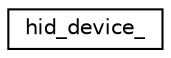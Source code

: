 digraph G
{
  edge [fontname="Helvetica",fontsize="10",labelfontname="Helvetica",labelfontsize="10"];
  node [fontname="Helvetica",fontsize="10",shape=record];
  rankdir="LR";
  Node1 [label="hid_device_",height=0.2,width=0.4,color="black", fillcolor="white", style="filled",URL="$structhid__device__.html"];
}
